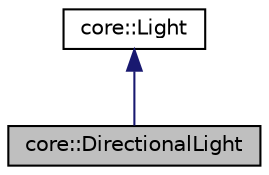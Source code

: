 digraph "core::DirectionalLight"
{
 // LATEX_PDF_SIZE
  edge [fontname="Helvetica",fontsize="10",labelfontname="Helvetica",labelfontsize="10"];
  node [fontname="Helvetica",fontsize="10",shape=record];
  Node1 [label="core::DirectionalLight",height=0.2,width=0.4,color="black", fillcolor="grey75", style="filled", fontcolor="black",tooltip=" "];
  Node2 -> Node1 [dir="back",color="midnightblue",fontsize="10",style="solid",fontname="Helvetica"];
  Node2 [label="core::Light",height=0.2,width=0.4,color="black", fillcolor="white", style="filled",URL="$d5/daa/classcore_1_1Light.html",tooltip="The Light class defines the common base class for all lights."];
}
